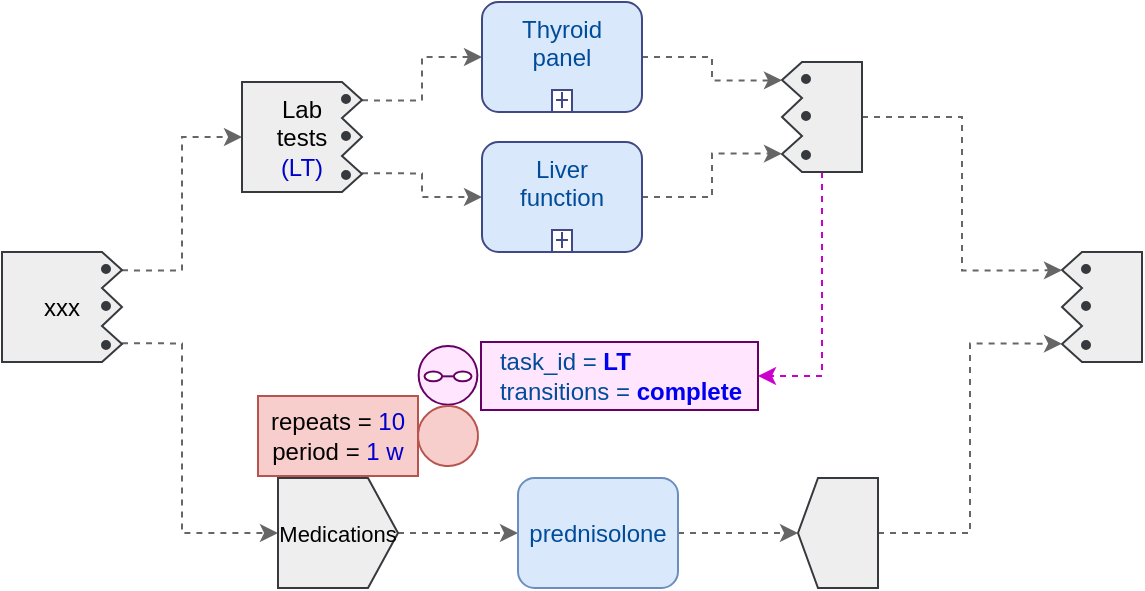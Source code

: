 <mxfile version="12.6.5" type="device"><diagram id="0iGBbfqFdb-d7UR6_PtK" name="Page-1"><mxGraphModel dx="1366" dy="816" grid="1" gridSize="10" guides="1" tooltips="1" connect="1" arrows="1" fold="1" page="1" pageScale="1" pageWidth="1169" pageHeight="827" math="0" shadow="0"><root><mxCell id="0"/><mxCell id="1" parent="0"/><mxCell id="IG5DCEezRlYslJ_ZL5UE-13" style="edgeStyle=orthogonalEdgeStyle;rounded=0;orthogonalLoop=1;jettySize=auto;html=1;exitX=1;exitY=0.167;exitDx=0;exitDy=0;entryX=0;entryY=0.5;entryDx=0;entryDy=0;strokeColor=#666666;dashed=1;" parent="1" source="IG5DCEezRlYslJ_ZL5UE-2" target="IG5DCEezRlYslJ_ZL5UE-8" edge="1"><mxGeometry relative="1" as="geometry"/></mxCell><mxCell id="IG5DCEezRlYslJ_ZL5UE-18" style="edgeStyle=orthogonalEdgeStyle;rounded=0;orthogonalLoop=1;jettySize=auto;html=1;exitX=1;exitY=0.83;exitDx=0;exitDy=0;entryX=0;entryY=0.5;entryDx=0;entryDy=0;strokeColor=#666666;dashed=1;" parent="1" source="IG5DCEezRlYslJ_ZL5UE-2" target="IG5DCEezRlYslJ_ZL5UE-5" edge="1"><mxGeometry relative="1" as="geometry"><Array as="points"><mxPoint x="200" y="181"/><mxPoint x="200" y="276"/></Array></mxGeometry></mxCell><mxCell id="IG5DCEezRlYslJ_ZL5UE-2" value="xxx&lt;br&gt;" style="shape=stencil(xVbhboMgEH4a/hoVwfbn4tr3oJZNUgoGXLu9/RBsIq1oOzUzRr07v+++kzsVwEJXpKYgjSsA30GaImQOxrw6E8fOJLqmZeN8F6IYOXDqIrpR8kSv7Nh0DExUVLGmjcIdiN/MPe0Oi1IKYUiYFNqL9OKGjDBhsPG3I+vS/3hWbfjPtKHKeRPr3T/PGaEVWBOfM0pwvozaO160itplWH2tySqrtQzrff0b+DQtLIwn1MuwOJDy9KnklzgOivlgnJeSS2VMd7aJQAp3dhupw03aMBhiuO2uh8E1aefzIXALn+WFjk/dEO0NzZnoodE8OPbh23nZk8289Gne9d+fFcB8noIMz8uPXtX/MrzkUtNQ4xl/oPfcMLiuDqHD4zLZ8ZRzVuvwc8GR/6nLnFX1rbCocdlTudP/S51lK9Rtlznw5jM4qejEK3G8ppGkD9zW635qrOMX);whiteSpace=wrap;html=1;fontSize=12;fillColor=#f5f5f5;strokeColor=#666666;gradientColor=#b3b3b3;" parent="1" vertex="1"><mxGeometry x="110" y="135" width="60" height="55" as="geometry"/></mxCell><mxCell id="IG5DCEezRlYslJ_ZL5UE-3" value="" style="shape=stencil(zZZtb4IwEMc/Td8S2vKgLxfmvkfFbjTWlhSm27df7ZEMmEJlZZkx6vXq7/539A4QLZqK1RyRuEL0GRGSpvbDmhcwkxhM1tS8bGHtzIxge8nB07RGH/lFHNqOIFTFjWivXrpD8ZPd8/2mRamVsiihVXPD/2OvxTOhLC3+AHwn6LOzIpzlsFLbqCfecgMe7FZflsWI0mGU4BHwyvxxldK1M1ghwjiHDaWrX2m8cp2W8WlhvdONQ4s9K49vRr+rw6zOVyFlqaU21oRvJwMRunMvz3Sh9W+DaEa33e95UM2uw2Ny0/APJ33mvRKPTopX1CFQCtUDJisDuyH7GyIOThwCkyy0RJoHlkjyKHgd8SawyO0CXil1E+Z4u8Hh0V0wEqCffRr2/gB5qO+5lKKeSDWLRk8jYFV9y0+sf2pzmsj/k5Qkf1gnd6Qm7zWWpA1/4FbkXwlPeXfiOx8877rlLw==);whiteSpace=wrap;html=1;fontSize=12;fillColor=#d5e8d4;strokeColor=#82b366;gradientColor=#97d077;" parent="1" vertex="1"><mxGeometry x="640" y="135" width="40" height="55" as="geometry"/></mxCell><mxCell id="IG5DCEezRlYslJ_ZL5UE-24" style="edgeStyle=orthogonalEdgeStyle;rounded=0;orthogonalLoop=1;jettySize=auto;html=1;exitX=1;exitY=0.5;exitDx=0;exitDy=0;entryX=0;entryY=0.5;entryDx=0;entryDy=0;dashed=1;strokeColor=#666666;" parent="1" source="IG5DCEezRlYslJ_ZL5UE-5" target="IG5DCEezRlYslJ_ZL5UE-23" edge="1"><mxGeometry relative="1" as="geometry"/></mxCell><mxCell id="IG5DCEezRlYslJ_ZL5UE-5" value="Medications" style="shape=stencil(tVVhb4MgEP01fF0Upss+Lq77H5SySUrBAGu3f7+T06RE6lqjxqj3jvc4vXeRsMa3vJOEFi1h74TSqoILhBcM6wJD7jspAmJn7hTfa4kZH5w9yos6hEFBmVY6Ffos25HiDdb0J2uENQZElDU+yVzlQYwrA9ziB8WG7X+TqAP9kwzSIVpG9ON+zadqA9Vyi0pTzbHudStdSTWttdykU+uolgs1WQPILROzZs/F8cvZb3PIVvKptBZWWwch3uNGhLJdPGZeAkcsT2Y1ex2e8+SO94M5SYzpkz3L+XHLyY5srcwV+zk3V/fT63R3+jJ0f3EB1aP84lG60NYv+HzRSZPGRPSGi8A/1sl/7IU+mXdR1tQT7YjinyECfw==);whiteSpace=wrap;html=1;fillColor=#eeeeee;fontSize=11;strokeColor=#36393d;" parent="1" vertex="1"><mxGeometry x="248" y="248" width="60" height="55" as="geometry"/></mxCell><mxCell id="IG5DCEezRlYslJ_ZL5UE-26" style="edgeStyle=orthogonalEdgeStyle;rounded=0;orthogonalLoop=1;jettySize=auto;html=1;exitX=1;exitY=0.5;exitDx=0;exitDy=0;entryX=0;entryY=0.833;entryDx=0;entryDy=0;dashed=1;strokeColor=#666666;" parent="1" source="IG5DCEezRlYslJ_ZL5UE-7" target="IG5DCEezRlYslJ_ZL5UE-3" edge="1"><mxGeometry relative="1" as="geometry"/></mxCell><mxCell id="IG5DCEezRlYslJ_ZL5UE-7" value="" style="shape=stencil(tZRhb4MgEIZ/DV8bhdplHxfX/Q9K2SSlYIC127/vyWkiEdtmU2PUe8/34cQDwmrf8FYSWjSEvRNKqwouEF4x3BYYct9KEVC7cKf4QUvM+ODsSV7VMfQEZRrpVOiybE+KN3inO1ktrDEAUdb4JDPKA4wrA97iB2H98L9J1AL/LIN0qJZR/XieualWoJZrVJoyh7qXrXQhalprucqfWoZa/pHJalDmmpjVBy5OX85+m2O2kk+ltbDaOgjxHgcilO3jcecjcInlzWzHXvvnvLnl3cKcJIb02V7kaGpy6y3HHexamZF9u6i934qe95f/9Kd2+rJ5DBDaejk39aBPZj+qM60CTWKdfNBD2Az3WyXbuRN2VHH7j8IN);whiteSpace=wrap;html=1;fillColor=#f5f5f5;gradientColor=#b3b3b3;fontSize=11;strokeColor=#666666;" parent="1" vertex="1"><mxGeometry x="508" y="248" width="40" height="55" as="geometry"/></mxCell><mxCell id="IG5DCEezRlYslJ_ZL5UE-14" style="edgeStyle=orthogonalEdgeStyle;rounded=0;orthogonalLoop=1;jettySize=auto;html=1;exitX=1;exitY=0.167;exitDx=0;exitDy=0;strokeColor=#666666;dashed=1;" parent="1" source="IG5DCEezRlYslJ_ZL5UE-8" target="IG5DCEezRlYslJ_ZL5UE-11" edge="1"><mxGeometry relative="1" as="geometry"/></mxCell><mxCell id="IG5DCEezRlYslJ_ZL5UE-15" style="edgeStyle=orthogonalEdgeStyle;rounded=0;orthogonalLoop=1;jettySize=auto;html=1;exitX=1;exitY=0.83;exitDx=0;exitDy=0;entryX=0;entryY=0.5;entryDx=0;entryDy=0;strokeColor=#666666;dashed=1;" parent="1" source="IG5DCEezRlYslJ_ZL5UE-8" target="IG5DCEezRlYslJ_ZL5UE-12" edge="1"><mxGeometry relative="1" as="geometry"/></mxCell><mxCell id="IG5DCEezRlYslJ_ZL5UE-8" value="Lab&lt;br&gt;tests&lt;br&gt;&lt;font color=&quot;#0000cc&quot;&gt;(LT)&lt;/font&gt;" style="shape=stencil(xVbhboMgEH4a/hoVwfbn4tr3oJZNUgoGXLu9/RBsIq1oOzUzRr07v+++kzsVwEJXpKYgjSsA30GaImQOxrw6E8fOJLqmZeN8F6IYOXDqIrpR8kSv7Nh0DExUVLGmjcIdiN/MPe0Oi1IKYUiYFNqL9OKGjDBhsPG3I+vS/3hWbfjPtKHKeRPr3T/PGaEVWBOfM0pwvozaO160itplWH2tySqrtQzrff0b+DQtLIwn1MuwOJDy9KnklzgOivlgnJeSS2VMd7aJQAp3dhupw03aMBhiuO2uh8E1aefzIXALn+WFjk/dEO0NzZnoodE8OPbh23nZk8289Gne9d+fFcB8noIMz8uPXtX/MrzkUtNQ4xl/oPfcMLiuDqHD4zLZ8ZRzVuvwc8GR/6nLnFX1rbCocdlTudP/S51lK9Rtlznw5jM4qejEK3G8ppGkD9zW635qrOMX);whiteSpace=wrap;html=1;fontSize=12;fillColor=#f5f5f5;strokeColor=#666666;gradientColor=#b3b3b3;" parent="1" vertex="1"><mxGeometry x="230" y="50" width="60" height="55" as="geometry"/></mxCell><mxCell id="IG5DCEezRlYslJ_ZL5UE-19" style="edgeStyle=orthogonalEdgeStyle;rounded=0;orthogonalLoop=1;jettySize=auto;html=1;exitX=1;exitY=0.5;exitDx=0;exitDy=0;entryX=0;entryY=0.167;entryDx=0;entryDy=0;strokeColor=#666666;dashed=1;" parent="1" source="IG5DCEezRlYslJ_ZL5UE-9" target="IG5DCEezRlYslJ_ZL5UE-3" edge="1"><mxGeometry relative="1" as="geometry"/></mxCell><mxCell id="IG5DCEezRlYslJ_ZL5UE-30" style="edgeStyle=orthogonalEdgeStyle;rounded=0;orthogonalLoop=1;jettySize=auto;html=1;exitX=0.5;exitY=1;exitDx=0;exitDy=0;entryX=1;entryY=0.5;entryDx=0;entryDy=0;dashed=1;strokeColor=#CC00CC;" parent="1" source="IG5DCEezRlYslJ_ZL5UE-9" target="IG5DCEezRlYslJ_ZL5UE-29" edge="1"><mxGeometry relative="1" as="geometry"/></mxCell><mxCell id="IG5DCEezRlYslJ_ZL5UE-9" value="" style="shape=stencil(zZZtb4IwEMc/Td8S2vKgLxfmvkfFbjTWlhSm27df7ZEMmEJlZZkx6vXq7/539A4QLZqK1RyRuEL0GRGSpvbDmhcwkxhM1tS8bGHtzIxge8nB07RGH/lFHNqOIFTFjWivXrpD8ZPd8/2mRamVsiihVXPD/2OvxTOhLC3+AHwn6LOzIpzlsFLbqCfecgMe7FZflsWI0mGU4BHwyvxxldK1M1ghwjiHDaWrX2m8cp2W8WlhvdONQ4s9K49vRr+rw6zOVyFlqaU21oRvJwMRunMvz3Sh9W+DaEa33e95UM2uw2Ny0/APJ33mvRKPTopX1CFQCtUDJisDuyH7GyIOThwCkyy0RJoHlkjyKHgd8SawyO0CXil1E+Z4u8Hh0V0wEqCffRr2/gB5qO+5lKKeSDWLRk8jYFV9y0+sf2pzmsj/k5Qkf1gnd6Qm7zWWpA1/4FbkXwlPeXfiOx8877rlLw==);whiteSpace=wrap;html=1;fontSize=12;fillColor=#d5e8d4;strokeColor=#82b366;gradientColor=#97d077;" parent="1" vertex="1"><mxGeometry x="500" y="40" width="40" height="55" as="geometry"/></mxCell><mxCell id="IG5DCEezRlYslJ_ZL5UE-16" style="edgeStyle=orthogonalEdgeStyle;rounded=0;orthogonalLoop=1;jettySize=auto;html=1;exitX=1;exitY=0.5;exitDx=0;exitDy=0;entryX=0;entryY=0.167;entryDx=0;entryDy=0;strokeColor=#666666;dashed=1;" parent="1" source="IG5DCEezRlYslJ_ZL5UE-11" target="IG5DCEezRlYslJ_ZL5UE-9" edge="1"><mxGeometry relative="1" as="geometry"/></mxCell><mxCell id="IG5DCEezRlYslJ_ZL5UE-11" value="Thyroid&lt;br&gt;panel" style="shape=stencil(tVXtboQgEHwa/jbiQnr3s7Hte3AeVnIeGKR37dsX4UzcntCPqDEadtnZGZ1VAtXQil6SsmgJPJOy5Nxf/PIal7siLsXQy9rF2EVYJQ6djJnBWXOSV3V0NwSlW2mVG7PwQoonv2c8oaqN1h5EGT2gzCzvwYTSvrb4iGC39p9o1Xv8s3TSxigN0dffYz7wDVDpFkwx5sR7XaYroWKudJM3tQ4q/ScmVD6SMjFUB1Gf3qx518dFJnFOatMZ6wPxHlqREljB9juekRFg7TiB+cn4NrV4phfUJDhD1RgrM2Ia1XVRUIrxuGNZbBOOnFikE7AFGENKKVZKc174mXQvxo/YXWJKn81Fzog9YmL7ZOupvlN6Vs/gr/W4P8MOYGn/JPrjeg6ZR+fjiWczGXvRXncuCtH4xwmBLw==);whiteSpace=wrap;html=1;fillColor=#dae8fc;strokeColor=#6c8ebf;fontSize=12;align=center;verticalAlign=top;fontColor=#004C99;" parent="1" vertex="1"><mxGeometry x="350" y="10" width="80" height="55" as="geometry"/></mxCell><mxCell id="IG5DCEezRlYslJ_ZL5UE-17" style="edgeStyle=orthogonalEdgeStyle;rounded=0;orthogonalLoop=1;jettySize=auto;html=1;exitX=1;exitY=0.5;exitDx=0;exitDy=0;entryX=0;entryY=0.833;entryDx=0;entryDy=0;strokeColor=#666666;dashed=1;" parent="1" source="IG5DCEezRlYslJ_ZL5UE-12" target="IG5DCEezRlYslJ_ZL5UE-9" edge="1"><mxGeometry relative="1" as="geometry"/></mxCell><mxCell id="IG5DCEezRlYslJ_ZL5UE-12" value="Liver &lt;br&gt;function" style="shape=stencil(tVXtboQgEHwa/jbiQnr3s7Hte3AeVnIeGKR37dsX4UzcntCPqDEadtnZGZ1VAtXQil6SsmgJPJOy5Nxf/PIal7siLsXQy9rF2EVYJQ6djJnBWXOSV3V0NwSlW2mVG7PwQoonv2c8oaqN1h5EGT2gzCzvwYTSvrb4iGC39p9o1Xv8s3TSxigN0dffYz7wDVDpFkwx5sR7XaYroWKudJM3tQ4q/ScmVD6SMjFUB1Gf3qx518dFJnFOatMZ6wPxHlqREljB9juekRFg7TiB+cn4NrV4phfUJDhD1RgrM2Ia1XVRUIrxuGNZbBOOnFikE7AFGENKKVZKc174mXQvxo/YXWJKn81Fzog9YmL7ZOupvlN6Vs/gr/W4P8MOYGn/JPrjeg6ZR+fjiWczGXvRXncuCtH4xwmBLw==);whiteSpace=wrap;html=1;fillColor=#dae8fc;strokeColor=#6c8ebf;fontSize=12;align=center;verticalAlign=top;fontColor=#004C99;" parent="1" vertex="1"><mxGeometry x="350" y="80" width="80" height="55" as="geometry"/></mxCell><mxCell id="IG5DCEezRlYslJ_ZL5UE-20" value="repeats = &lt;font color=&quot;#0000cc&quot;&gt;10&lt;/font&gt;&lt;br&gt;period = &lt;font color=&quot;#0000cc&quot;&gt;1 w&lt;/font&gt;" style="rounded=0;whiteSpace=wrap;html=1;fillColor=#f8cecc;strokeColor=#b85450;" parent="1" vertex="1"><mxGeometry x="238" y="207" width="80" height="40" as="geometry"/></mxCell><mxCell id="IG5DCEezRlYslJ_ZL5UE-25" style="edgeStyle=orthogonalEdgeStyle;rounded=0;orthogonalLoop=1;jettySize=auto;html=1;exitX=1;exitY=0.5;exitDx=0;exitDy=0;entryX=0;entryY=0.5;entryDx=0;entryDy=0;dashed=1;strokeColor=#666666;" parent="1" source="IG5DCEezRlYslJ_ZL5UE-23" target="IG5DCEezRlYslJ_ZL5UE-7" edge="1"><mxGeometry relative="1" as="geometry"/></mxCell><mxCell id="IG5DCEezRlYslJ_ZL5UE-23" value="prednisolone" style="shape=stencil(tZThCoIwFIWfZn9jcwj9jVXvsfSaQ9tkrqy3b+4atFKJUJDBPUe/e9h2JVy0pWyAJLQkfE+SJE394ssOyy3FUrYNZA61m7RKnmpAp3XWVNCp3A0EpUuwyvUuPxC68+/0DxeZ0dpDlNFt5Lz5HiaV9t/SO8KG9o+oajz/Ag4sqiyox9+Zm3QFKlsjacx85V426ULUOCtb5aSWobI/mVx4ZeoSc3GSWXW25qrz0STBsf0QzV/uj8GLx3Ik0ERbLgpjYSZPoeoaZ3dq78bd0PSLHVT8lQThCQ==);whiteSpace=wrap;html=1;fontSize=12;align=center;fillColor=#dae8fc;strokeColor=#6c8ebf;fontColor=#004C99;" parent="1" vertex="1"><mxGeometry x="368" y="248" width="80" height="55" as="geometry"/></mxCell><mxCell id="IG5DCEezRlYslJ_ZL5UE-27" value="" style="group" parent="1" vertex="1" connectable="0"><mxGeometry x="318" y="180" width="208.5" height="34" as="geometry"/></mxCell><mxCell id="IG5DCEezRlYslJ_ZL5UE-28" value="" style="shape=stencil(vVRhb4MgEP01fG0QItk+Lk7/B1OcpBQI0LX990PQpKRC3JrUGM298969e14AuLET1QwgOAH8CRDC0D98eElDajXrXcRGfmVDhK0z6sgufHBLOZcTM9zNWdwC+OG/mW/c9EpKz8CVtEnmLu/JKJe+Fl4j2dL7tkSHOsbadzgxx0zEq4B2+1lXnlvS5UnWapdW+KTWardW3HgkZzpuvmh//DbqLIdNLfG/9koo44H4Dq0AwoRASEhhkJELsV3adS3p2kIpE4Jry7IrEKPiquY1xaE2jcrY4euUYa/3aQzXX3zC6ZrgxJn3xLb6XzZlO1dvr2qt6XzKPCTW9En93MtCqaz6kG++MgguC4OVGMISZfStW7K5eA/7FdB4JgfgFw==);whiteSpace=wrap;html=1;fontSize=12;align=center;verticalAlign=top;fillColor=#f8cecc;strokeColor=#b85450;spacingRight=-30;" parent="IG5DCEezRlYslJ_ZL5UE-27" vertex="1"><mxGeometry y="2" width="30" height="29.36" as="geometry"/></mxCell><mxCell id="IG5DCEezRlYslJ_ZL5UE-29" value="&lt;div style=&quot;text-align: left&quot;&gt;task_id = &lt;font color=&quot;#0000f0&quot;&gt;&lt;b&gt;LT&lt;/b&gt;&lt;/font&gt;&lt;/div&gt;&lt;div style=&quot;text-align: left&quot;&gt;transitions = &lt;font color=&quot;#0000f0&quot;&gt;&lt;b&gt;complete&lt;/b&gt;&lt;/font&gt;&lt;/div&gt;&lt;div style=&quot;text-align: left&quot;&gt;&lt;/div&gt;" style="rounded=0;whiteSpace=wrap;html=1;fontSize=12;fontColor=#004C99;strokeColor=#660066;fillColor=#FFE6FE;" parent="IG5DCEezRlYslJ_ZL5UE-27" vertex="1"><mxGeometry x="31.5" width="138.5" height="34" as="geometry"/></mxCell><mxCell id="IG5DCEezRlYslJ_ZL5UE-31" value="" style="ellipse;whiteSpace=wrap;html=1;aspect=fixed;fillColor=#f8cecc;strokeColor=#b85450;rotation=5;" parent="1" vertex="1"><mxGeometry x="318" y="212" width="30" height="30" as="geometry"/></mxCell></root></mxGraphModel></diagram></mxfile>